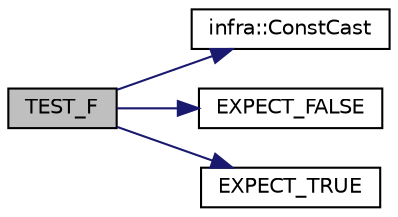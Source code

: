 digraph "TEST_F"
{
 // INTERACTIVE_SVG=YES
  edge [fontname="Helvetica",fontsize="10",labelfontname="Helvetica",labelfontsize="10"];
  node [fontname="Helvetica",fontsize="10",shape=record];
  rankdir="LR";
  Node23 [label="TEST_F",height=0.2,width=0.4,color="black", fillcolor="grey75", style="filled", fontcolor="black"];
  Node23 -> Node24 [color="midnightblue",fontsize="10",style="solid",fontname="Helvetica"];
  Node24 [label="infra::ConstCast",height=0.2,width=0.4,color="black", fillcolor="white", style="filled",URL="$d0/de3/namespaceinfra.html#a0b984741d03fa5554e804579495aba35"];
  Node23 -> Node25 [color="midnightblue",fontsize="10",style="solid",fontname="Helvetica"];
  Node25 [label="EXPECT_FALSE",height=0.2,width=0.4,color="black", fillcolor="white", style="filled",URL="$d6/def/_test_json_8cpp.html#ac7ef10ed7113236e5f3dfce13707224e"];
  Node23 -> Node26 [color="midnightblue",fontsize="10",style="solid",fontname="Helvetica"];
  Node26 [label="EXPECT_TRUE",height=0.2,width=0.4,color="black", fillcolor="white", style="filled",URL="$d6/def/_test_json_8cpp.html#a84dbe6e62bbec23a120a258315c7b6dc"];
}
